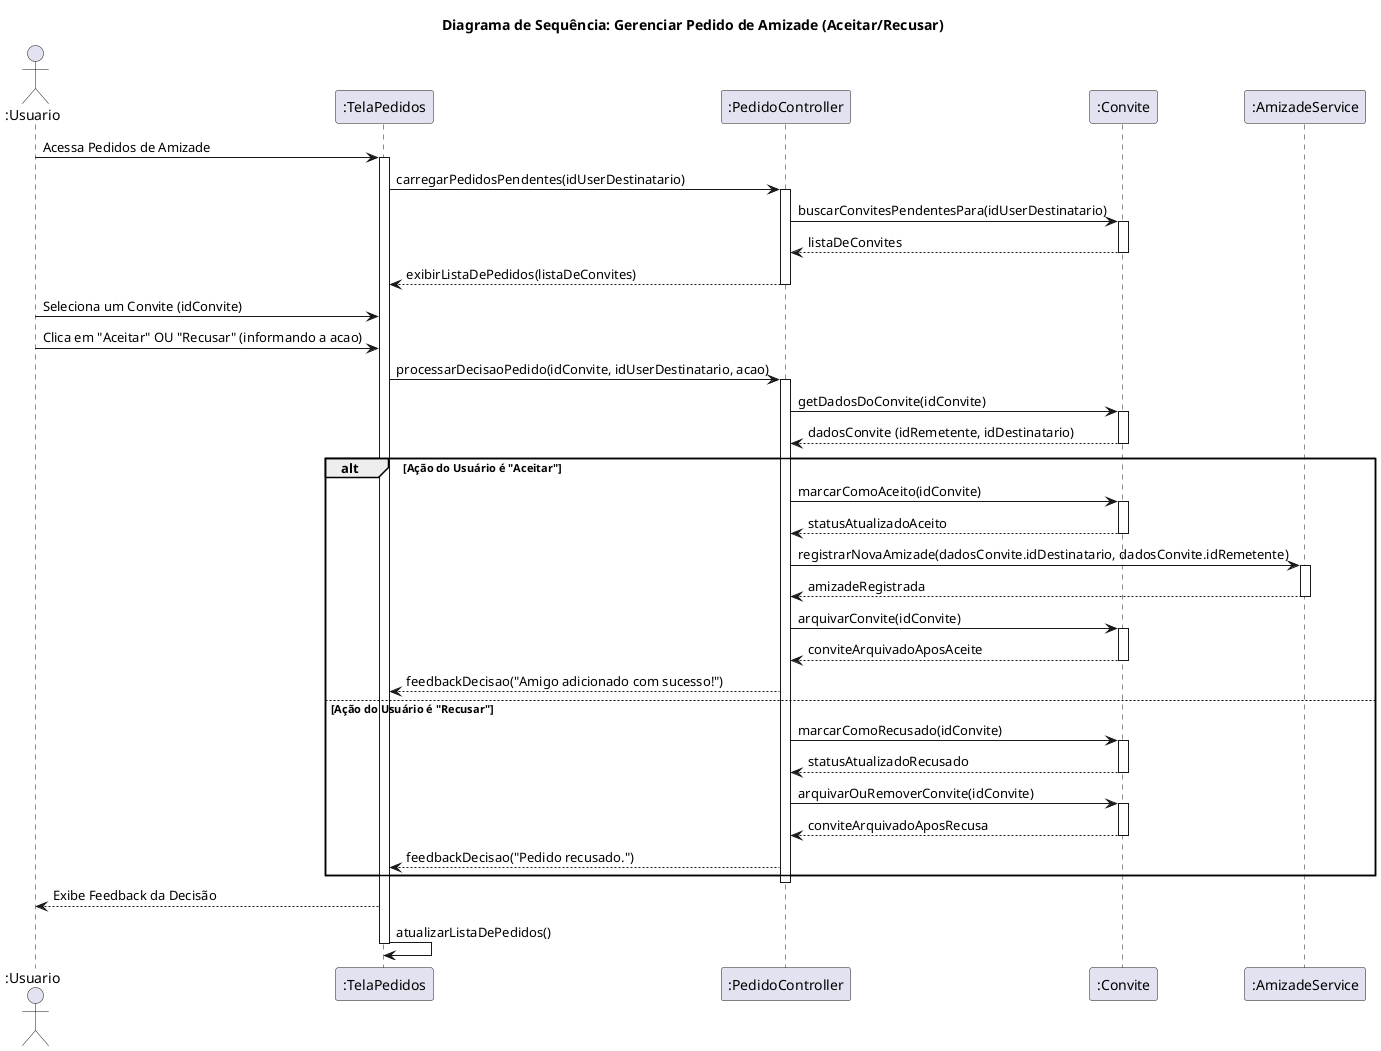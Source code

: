 @startuml

title Diagrama de Sequência: Gerenciar Pedido de Amizade (Aceitar/Recusar)

actor ":Usuario" as UserDestinatario
participant ":TelaPedidos" as Tela
participant ":PedidoController" as Controller
participant ":Convite" as ConviteObj
participant ":AmizadeService" as AmizadeServ

UserDestinatario -> Tela: Acessa Pedidos de Amizade
activate Tela

Tela -> Controller: carregarPedidosPendentes(idUserDestinatario)
activate Controller
Controller -> ConviteObj: buscarConvitesPendentesPara(idUserDestinatario)
activate ConviteObj
ConviteObj --> Controller: listaDeConvites
deactivate ConviteObj
Controller --> Tela: exibirListaDePedidos(listaDeConvites)
deactivate Controller

UserDestinatario -> Tela: Seleciona um Convite (idConvite)
UserDestinatario -> Tela: Clica em "Aceitar" OU "Recusar" (informando a acao)

Tela -> Controller: processarDecisaoPedido(idConvite, idUserDestinatario, acao)
activate Controller

Controller -> ConviteObj: getDadosDoConvite(idConvite)
activate ConviteObj
ConviteObj --> Controller: dadosConvite (idRemetente, idDestinatario)
deactivate ConviteObj

alt Ação do Usuário é "Aceitar"

    Controller -> ConviteObj: marcarComoAceito(idConvite)
    activate ConviteObj
    ConviteObj --> Controller: statusAtualizadoAceito
    deactivate ConviteObj

    Controller -> AmizadeServ: registrarNovaAmizade(dadosConvite.idDestinatario, dadosConvite.idRemetente)
    activate AmizadeServ
    AmizadeServ --> Controller: amizadeRegistrada
    deactivate AmizadeServ

    Controller -> ConviteObj: arquivarConvite(idConvite)
    activate ConviteObj
    ConviteObj --> Controller: conviteArquivadoAposAceite
    deactivate ConviteObj

    Controller --> Tela: feedbackDecisao("Amigo adicionado com sucesso!")

else Ação do Usuário é "Recusar"

    Controller -> ConviteObj: marcarComoRecusado(idConvite)
    activate ConviteObj
    ConviteObj --> Controller: statusAtualizadoRecusado
    deactivate ConviteObj

    Controller -> ConviteObj: arquivarOuRemoverConvite(idConvite)
    activate ConviteObj
    ConviteObj --> Controller: conviteArquivadoAposRecusa
    deactivate ConviteObj

    Controller --> Tela: feedbackDecisao("Pedido recusado.")

end

deactivate Controller

Tela --> UserDestinatario: Exibe Feedback da Decisão
Tela -> Tela: atualizarListaDePedidos()
deactivate Tela

@enduml